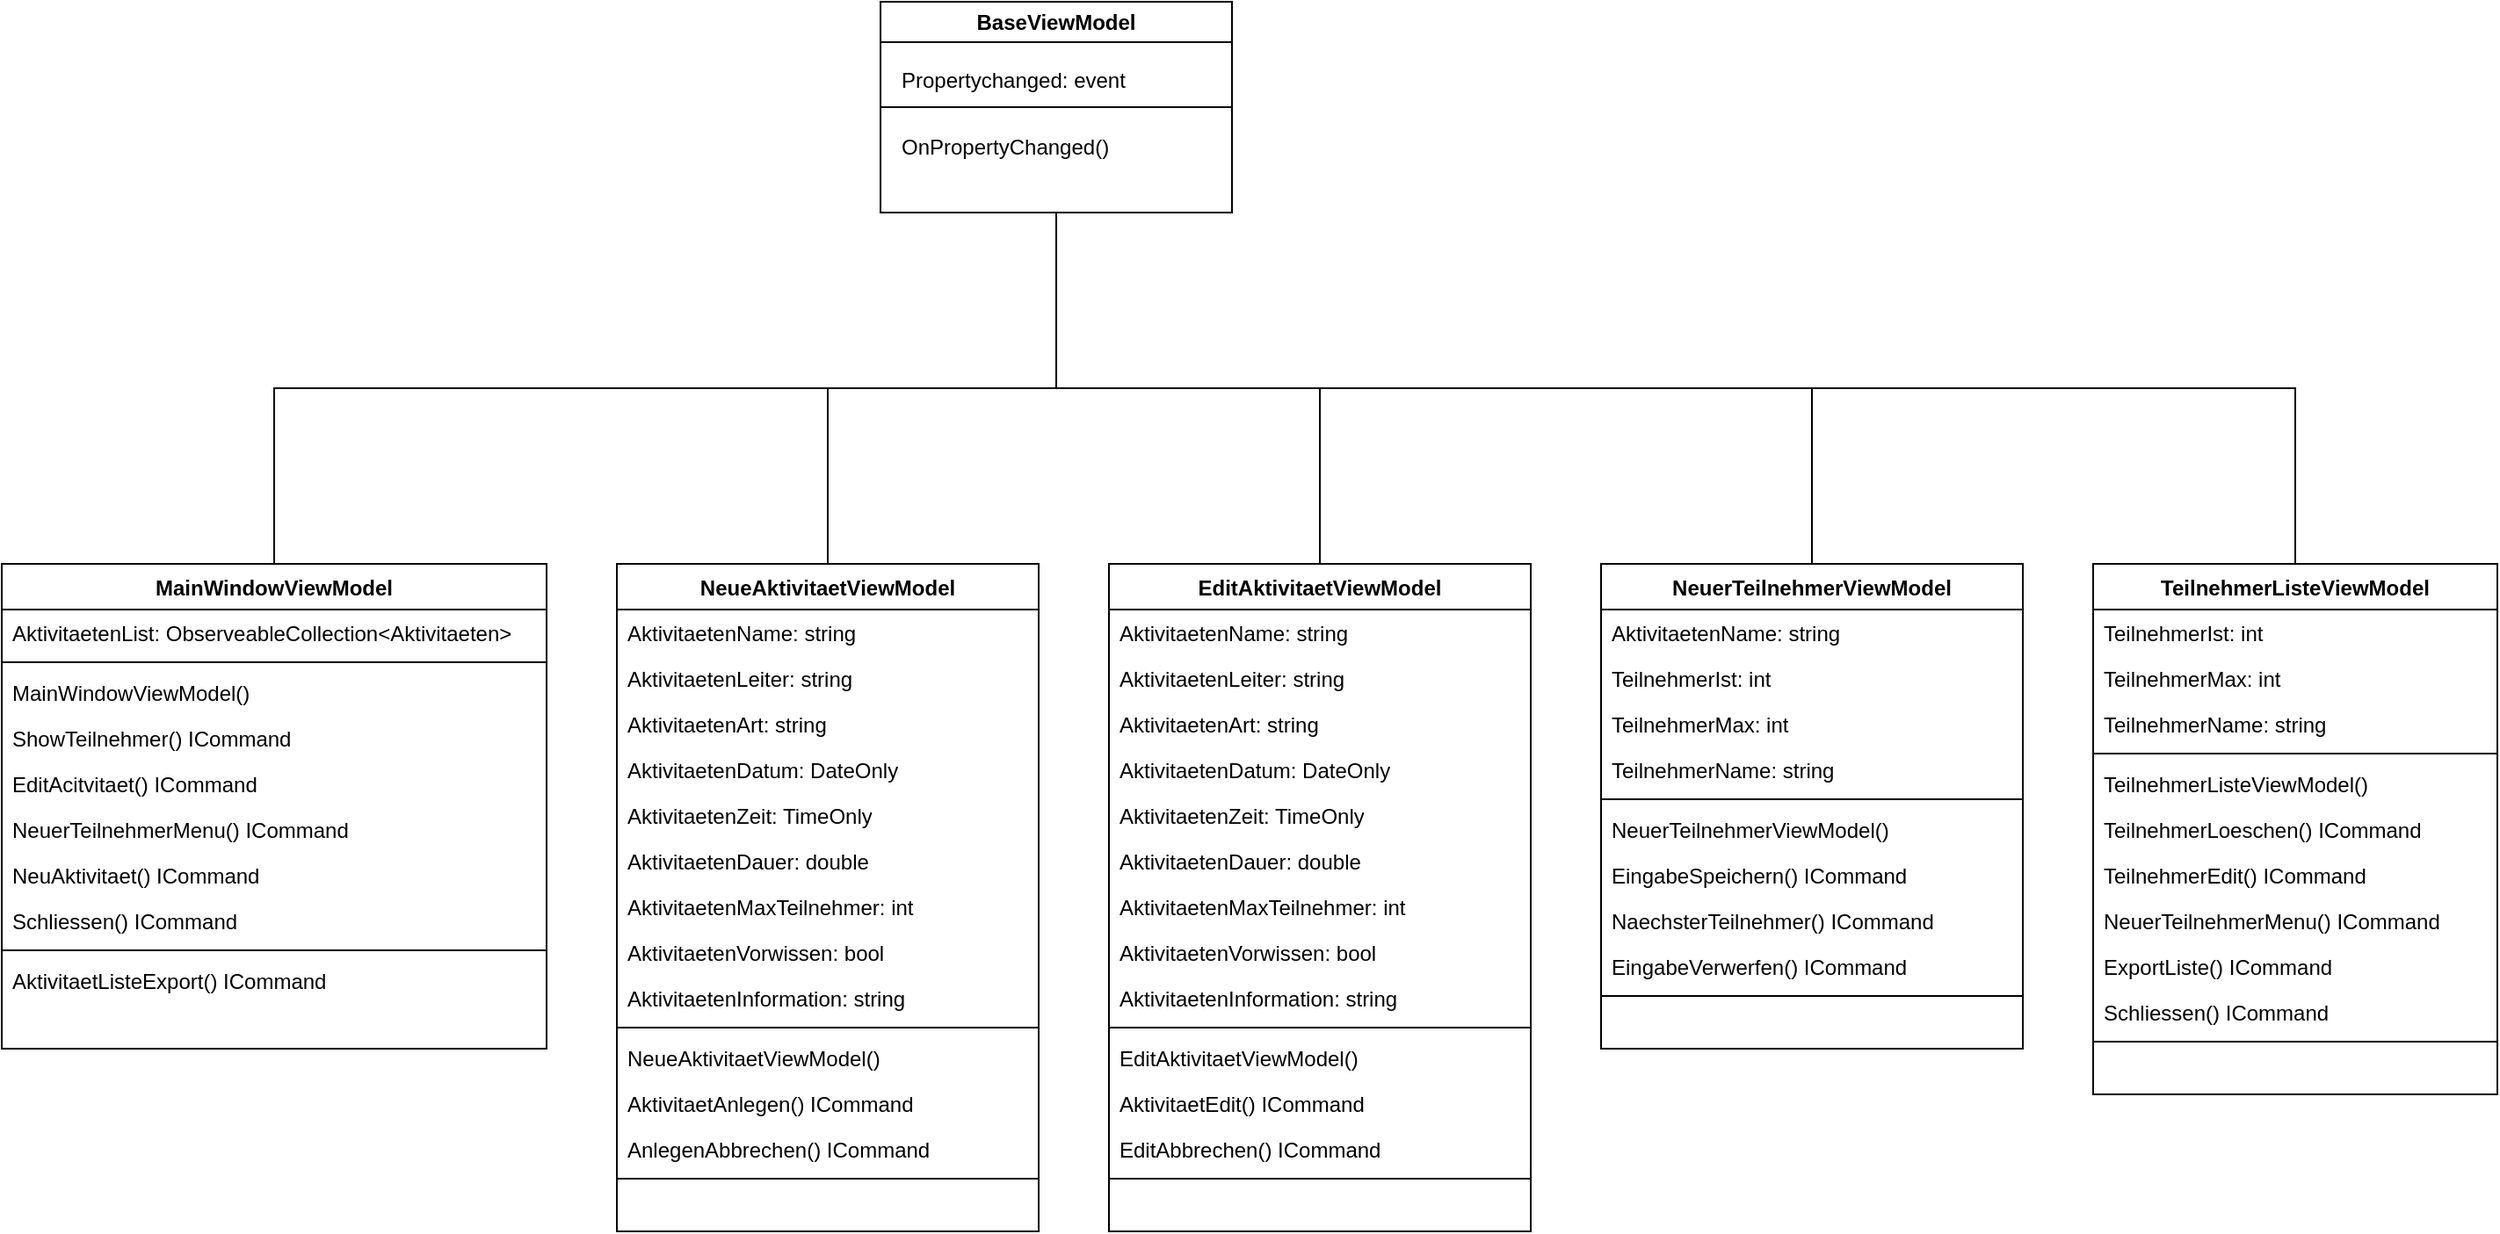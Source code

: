 <mxfile version="21.6.2" type="github">
  <diagram name="Page-1" id="RdVm4Sz-uKxTIq5BJe5c">
    <mxGraphModel dx="2074" dy="1153" grid="1" gridSize="10" guides="1" tooltips="1" connect="1" arrows="1" fold="1" page="1" pageScale="1" pageWidth="1654" pageHeight="1169" math="0" shadow="0">
      <root>
        <mxCell id="0" />
        <mxCell id="1" parent="0" />
        <mxCell id="Tb_Kh7ZDN0dCihc9eWvm-25" value="BaseViewModel" style="swimlane;whiteSpace=wrap;html=1;" parent="1" vertex="1">
          <mxGeometry x="630" y="40" width="200" height="120" as="geometry" />
        </mxCell>
        <mxCell id="Tb_Kh7ZDN0dCihc9eWvm-26" value="&lt;div align=&quot;left&quot;&gt;Propertychanged: event&lt;/div&gt;" style="text;html=1;align=left;verticalAlign=middle;resizable=0;points=[];autosize=1;strokeColor=none;fillColor=none;" parent="Tb_Kh7ZDN0dCihc9eWvm-25" vertex="1">
          <mxGeometry x="10" y="30" width="150" height="30" as="geometry" />
        </mxCell>
        <mxCell id="Tb_Kh7ZDN0dCihc9eWvm-27" value="" style="edgeStyle=none;orthogonalLoop=1;jettySize=auto;html=1;rounded=0;endArrow=none;endFill=0;" parent="Tb_Kh7ZDN0dCihc9eWvm-25" edge="1">
          <mxGeometry width="100" relative="1" as="geometry">
            <mxPoint y="60" as="sourcePoint" />
            <mxPoint x="200" y="60" as="targetPoint" />
            <Array as="points">
              <mxPoint x="100" y="60" />
            </Array>
          </mxGeometry>
        </mxCell>
        <mxCell id="Tb_Kh7ZDN0dCihc9eWvm-28" value="&lt;div align=&quot;left&quot;&gt;OnPropertyChanged()&lt;/div&gt;" style="text;html=1;align=left;verticalAlign=middle;resizable=0;points=[];autosize=1;strokeColor=none;fillColor=none;" parent="Tb_Kh7ZDN0dCihc9eWvm-25" vertex="1">
          <mxGeometry x="10" y="68" width="140" height="30" as="geometry" />
        </mxCell>
        <mxCell id="oz02Voas3NL-4zCet6B7-52" style="edgeStyle=orthogonalEdgeStyle;rounded=0;orthogonalLoop=1;jettySize=auto;html=1;exitX=0.5;exitY=0;exitDx=0;exitDy=0;endArrow=none;endFill=0;" edge="1" parent="1" source="Tb_Kh7ZDN0dCihc9eWvm-29">
          <mxGeometry relative="1" as="geometry">
            <mxPoint x="600" y="260" as="targetPoint" />
          </mxGeometry>
        </mxCell>
        <mxCell id="Tb_Kh7ZDN0dCihc9eWvm-29" value="NeueAktivitaetViewModel" style="swimlane;fontStyle=1;align=center;verticalAlign=top;childLayout=stackLayout;horizontal=1;startSize=26;horizontalStack=0;resizeParent=1;resizeParentMax=0;resizeLast=0;collapsible=1;marginBottom=0;whiteSpace=wrap;html=1;" parent="1" vertex="1">
          <mxGeometry x="480" y="360" width="240" height="380" as="geometry" />
        </mxCell>
        <mxCell id="Tb_Kh7ZDN0dCihc9eWvm-30" value="AktivitaetenName: string" style="text;strokeColor=none;fillColor=none;align=left;verticalAlign=top;spacingLeft=4;spacingRight=4;overflow=hidden;rotatable=0;points=[[0,0.5],[1,0.5]];portConstraint=eastwest;whiteSpace=wrap;html=1;" parent="Tb_Kh7ZDN0dCihc9eWvm-29" vertex="1">
          <mxGeometry y="26" width="240" height="26" as="geometry" />
        </mxCell>
        <mxCell id="Tb_Kh7ZDN0dCihc9eWvm-70" value="AktivitaetenLeiter: string" style="text;strokeColor=none;fillColor=none;align=left;verticalAlign=top;spacingLeft=4;spacingRight=4;overflow=hidden;rotatable=0;points=[[0,0.5],[1,0.5]];portConstraint=eastwest;whiteSpace=wrap;html=1;" parent="Tb_Kh7ZDN0dCihc9eWvm-29" vertex="1">
          <mxGeometry y="52" width="240" height="26" as="geometry" />
        </mxCell>
        <mxCell id="Tb_Kh7ZDN0dCihc9eWvm-69" value="AktivitaetenArt: string" style="text;strokeColor=none;fillColor=none;align=left;verticalAlign=top;spacingLeft=4;spacingRight=4;overflow=hidden;rotatable=0;points=[[0,0.5],[1,0.5]];portConstraint=eastwest;whiteSpace=wrap;html=1;" parent="Tb_Kh7ZDN0dCihc9eWvm-29" vertex="1">
          <mxGeometry y="78" width="240" height="26" as="geometry" />
        </mxCell>
        <mxCell id="Tb_Kh7ZDN0dCihc9eWvm-68" value="AktivitaetenDatum: DateOnly" style="text;strokeColor=none;fillColor=none;align=left;verticalAlign=top;spacingLeft=4;spacingRight=4;overflow=hidden;rotatable=0;points=[[0,0.5],[1,0.5]];portConstraint=eastwest;whiteSpace=wrap;html=1;" parent="Tb_Kh7ZDN0dCihc9eWvm-29" vertex="1">
          <mxGeometry y="104" width="240" height="26" as="geometry" />
        </mxCell>
        <mxCell id="Tb_Kh7ZDN0dCihc9eWvm-67" value="AktivitaetenZeit: TimeOnly" style="text;strokeColor=none;fillColor=none;align=left;verticalAlign=top;spacingLeft=4;spacingRight=4;overflow=hidden;rotatable=0;points=[[0,0.5],[1,0.5]];portConstraint=eastwest;whiteSpace=wrap;html=1;" parent="Tb_Kh7ZDN0dCihc9eWvm-29" vertex="1">
          <mxGeometry y="130" width="240" height="26" as="geometry" />
        </mxCell>
        <mxCell id="Tb_Kh7ZDN0dCihc9eWvm-66" value="AktivitaetenDauer: double" style="text;strokeColor=none;fillColor=none;align=left;verticalAlign=top;spacingLeft=4;spacingRight=4;overflow=hidden;rotatable=0;points=[[0,0.5],[1,0.5]];portConstraint=eastwest;whiteSpace=wrap;html=1;" parent="Tb_Kh7ZDN0dCihc9eWvm-29" vertex="1">
          <mxGeometry y="156" width="240" height="26" as="geometry" />
        </mxCell>
        <mxCell id="Tb_Kh7ZDN0dCihc9eWvm-65" value="AktivitaetenMaxTeilnehmer: int" style="text;strokeColor=none;fillColor=none;align=left;verticalAlign=top;spacingLeft=4;spacingRight=4;overflow=hidden;rotatable=0;points=[[0,0.5],[1,0.5]];portConstraint=eastwest;whiteSpace=wrap;html=1;" parent="Tb_Kh7ZDN0dCihc9eWvm-29" vertex="1">
          <mxGeometry y="182" width="240" height="26" as="geometry" />
        </mxCell>
        <mxCell id="Tb_Kh7ZDN0dCihc9eWvm-64" value="AktivitaetenVorwissen: bool" style="text;strokeColor=none;fillColor=none;align=left;verticalAlign=top;spacingLeft=4;spacingRight=4;overflow=hidden;rotatable=0;points=[[0,0.5],[1,0.5]];portConstraint=eastwest;whiteSpace=wrap;html=1;" parent="Tb_Kh7ZDN0dCihc9eWvm-29" vertex="1">
          <mxGeometry y="208" width="240" height="26" as="geometry" />
        </mxCell>
        <mxCell id="Tb_Kh7ZDN0dCihc9eWvm-71" value="AktivitaetenInformation: string" style="text;strokeColor=none;fillColor=none;align=left;verticalAlign=top;spacingLeft=4;spacingRight=4;overflow=hidden;rotatable=0;points=[[0,0.5],[1,0.5]];portConstraint=eastwest;whiteSpace=wrap;html=1;" parent="Tb_Kh7ZDN0dCihc9eWvm-29" vertex="1">
          <mxGeometry y="234" width="240" height="26" as="geometry" />
        </mxCell>
        <mxCell id="Tb_Kh7ZDN0dCihc9eWvm-31" value="" style="line;strokeWidth=1;fillColor=none;align=left;verticalAlign=middle;spacingTop=-1;spacingLeft=3;spacingRight=3;rotatable=0;labelPosition=right;points=[];portConstraint=eastwest;strokeColor=inherit;" parent="Tb_Kh7ZDN0dCihc9eWvm-29" vertex="1">
          <mxGeometry y="260" width="240" height="8" as="geometry" />
        </mxCell>
        <mxCell id="Tb_Kh7ZDN0dCihc9eWvm-32" value="NeueAktivitaetViewModel()" style="text;strokeColor=none;fillColor=none;align=left;verticalAlign=top;spacingLeft=4;spacingRight=4;overflow=hidden;rotatable=0;points=[[0,0.5],[1,0.5]];portConstraint=eastwest;whiteSpace=wrap;html=1;" parent="Tb_Kh7ZDN0dCihc9eWvm-29" vertex="1">
          <mxGeometry y="268" width="240" height="26" as="geometry" />
        </mxCell>
        <mxCell id="Tb_Kh7ZDN0dCihc9eWvm-38" value="AktivitaetAnlegen() ICommand" style="text;strokeColor=none;fillColor=none;align=left;verticalAlign=top;spacingLeft=4;spacingRight=4;overflow=hidden;rotatable=0;points=[[0,0.5],[1,0.5]];portConstraint=eastwest;whiteSpace=wrap;html=1;" parent="Tb_Kh7ZDN0dCihc9eWvm-29" vertex="1">
          <mxGeometry y="294" width="240" height="26" as="geometry" />
        </mxCell>
        <mxCell id="Tb_Kh7ZDN0dCihc9eWvm-37" value="AnlegenAbbrechen() ICommand" style="text;strokeColor=none;fillColor=none;align=left;verticalAlign=top;spacingLeft=4;spacingRight=4;overflow=hidden;rotatable=0;points=[[0,0.5],[1,0.5]];portConstraint=eastwest;whiteSpace=wrap;html=1;" parent="Tb_Kh7ZDN0dCihc9eWvm-29" vertex="1">
          <mxGeometry y="320" width="240" height="26" as="geometry" />
        </mxCell>
        <mxCell id="Tb_Kh7ZDN0dCihc9eWvm-41" value="" style="line;strokeWidth=1;fillColor=none;align=left;verticalAlign=middle;spacingTop=-1;spacingLeft=3;spacingRight=3;rotatable=0;labelPosition=right;points=[];portConstraint=eastwest;strokeColor=inherit;" parent="Tb_Kh7ZDN0dCihc9eWvm-29" vertex="1">
          <mxGeometry y="346" width="240" height="8" as="geometry" />
        </mxCell>
        <mxCell id="Tb_Kh7ZDN0dCihc9eWvm-39" style="text;strokeColor=none;fillColor=none;align=left;verticalAlign=top;spacingLeft=4;spacingRight=4;overflow=hidden;rotatable=0;points=[[0,0.5],[1,0.5]];portConstraint=eastwest;whiteSpace=wrap;html=1;" parent="Tb_Kh7ZDN0dCihc9eWvm-29" vertex="1">
          <mxGeometry y="354" width="240" height="26" as="geometry" />
        </mxCell>
        <mxCell id="oz02Voas3NL-4zCet6B7-51" style="edgeStyle=orthogonalEdgeStyle;rounded=0;orthogonalLoop=1;jettySize=auto;html=1;exitX=0.5;exitY=0;exitDx=0;exitDy=0;entryX=0.5;entryY=1;entryDx=0;entryDy=0;endArrow=none;endFill=0;" edge="1" parent="1" source="Tb_Kh7ZDN0dCihc9eWvm-53" target="Tb_Kh7ZDN0dCihc9eWvm-25">
          <mxGeometry relative="1" as="geometry" />
        </mxCell>
        <mxCell id="Tb_Kh7ZDN0dCihc9eWvm-53" value="MainWindowViewModel" style="swimlane;fontStyle=1;align=center;verticalAlign=top;childLayout=stackLayout;horizontal=1;startSize=26;horizontalStack=0;resizeParent=1;resizeParentMax=0;resizeLast=0;collapsible=1;marginBottom=0;whiteSpace=wrap;html=1;" parent="1" vertex="1">
          <mxGeometry x="130" y="360" width="310" height="276" as="geometry" />
        </mxCell>
        <mxCell id="Tb_Kh7ZDN0dCihc9eWvm-54" value="AktivitaetenList: ObserveableCollection&amp;lt;Aktivitaeten&amp;gt;" style="text;strokeColor=none;fillColor=none;align=left;verticalAlign=top;spacingLeft=4;spacingRight=4;overflow=hidden;rotatable=0;points=[[0,0.5],[1,0.5]];portConstraint=eastwest;whiteSpace=wrap;html=1;" parent="Tb_Kh7ZDN0dCihc9eWvm-53" vertex="1">
          <mxGeometry y="26" width="310" height="26" as="geometry" />
        </mxCell>
        <mxCell id="Tb_Kh7ZDN0dCihc9eWvm-55" value="" style="line;strokeWidth=1;fillColor=none;align=left;verticalAlign=middle;spacingTop=-1;spacingLeft=3;spacingRight=3;rotatable=0;labelPosition=right;points=[];portConstraint=eastwest;strokeColor=inherit;" parent="Tb_Kh7ZDN0dCihc9eWvm-53" vertex="1">
          <mxGeometry y="52" width="310" height="8" as="geometry" />
        </mxCell>
        <mxCell id="Tb_Kh7ZDN0dCihc9eWvm-56" value="MainWindowViewModel()" style="text;strokeColor=none;fillColor=none;align=left;verticalAlign=top;spacingLeft=4;spacingRight=4;overflow=hidden;rotatable=0;points=[[0,0.5],[1,0.5]];portConstraint=eastwest;whiteSpace=wrap;html=1;" parent="Tb_Kh7ZDN0dCihc9eWvm-53" vertex="1">
          <mxGeometry y="60" width="310" height="26" as="geometry" />
        </mxCell>
        <mxCell id="Tb_Kh7ZDN0dCihc9eWvm-57" value="ShowTeilnehmer() ICommand" style="text;strokeColor=none;fillColor=none;align=left;verticalAlign=top;spacingLeft=4;spacingRight=4;overflow=hidden;rotatable=0;points=[[0,0.5],[1,0.5]];portConstraint=eastwest;whiteSpace=wrap;html=1;" parent="Tb_Kh7ZDN0dCihc9eWvm-53" vertex="1">
          <mxGeometry y="86" width="310" height="26" as="geometry" />
        </mxCell>
        <mxCell id="Tb_Kh7ZDN0dCihc9eWvm-58" value="EditAcitvitaet() ICommand" style="text;strokeColor=none;fillColor=none;align=left;verticalAlign=top;spacingLeft=4;spacingRight=4;overflow=hidden;rotatable=0;points=[[0,0.5],[1,0.5]];portConstraint=eastwest;whiteSpace=wrap;html=1;" parent="Tb_Kh7ZDN0dCihc9eWvm-53" vertex="1">
          <mxGeometry y="112" width="310" height="26" as="geometry" />
        </mxCell>
        <mxCell id="Tb_Kh7ZDN0dCihc9eWvm-59" value="NeuerTeilnehmerMenu() ICommand" style="text;strokeColor=none;fillColor=none;align=left;verticalAlign=top;spacingLeft=4;spacingRight=4;overflow=hidden;rotatable=0;points=[[0,0.5],[1,0.5]];portConstraint=eastwest;whiteSpace=wrap;html=1;" parent="Tb_Kh7ZDN0dCihc9eWvm-53" vertex="1">
          <mxGeometry y="138" width="310" height="26" as="geometry" />
        </mxCell>
        <mxCell id="Tb_Kh7ZDN0dCihc9eWvm-60" value="NeuAktivitaet() ICommand" style="text;strokeColor=none;fillColor=none;align=left;verticalAlign=top;spacingLeft=4;spacingRight=4;overflow=hidden;rotatable=0;points=[[0,0.5],[1,0.5]];portConstraint=eastwest;whiteSpace=wrap;html=1;" parent="Tb_Kh7ZDN0dCihc9eWvm-53" vertex="1">
          <mxGeometry y="164" width="310" height="26" as="geometry" />
        </mxCell>
        <mxCell id="oz02Voas3NL-4zCet6B7-17" value="Schliessen() ICommand" style="text;strokeColor=none;fillColor=none;align=left;verticalAlign=top;spacingLeft=4;spacingRight=4;overflow=hidden;rotatable=0;points=[[0,0.5],[1,0.5]];portConstraint=eastwest;whiteSpace=wrap;html=1;" vertex="1" parent="Tb_Kh7ZDN0dCihc9eWvm-53">
          <mxGeometry y="190" width="310" height="26" as="geometry" />
        </mxCell>
        <mxCell id="Tb_Kh7ZDN0dCihc9eWvm-61" value="" style="line;strokeWidth=1;fillColor=none;align=left;verticalAlign=middle;spacingTop=-1;spacingLeft=3;spacingRight=3;rotatable=0;labelPosition=right;points=[];portConstraint=eastwest;strokeColor=inherit;" parent="Tb_Kh7ZDN0dCihc9eWvm-53" vertex="1">
          <mxGeometry y="216" width="310" height="8" as="geometry" />
        </mxCell>
        <mxCell id="Tb_Kh7ZDN0dCihc9eWvm-62" value="AktivitaetListeExport() ICommand" style="text;strokeColor=none;fillColor=none;align=left;verticalAlign=top;spacingLeft=4;spacingRight=4;overflow=hidden;rotatable=0;points=[[0,0.5],[1,0.5]];portConstraint=eastwest;whiteSpace=wrap;html=1;" parent="Tb_Kh7ZDN0dCihc9eWvm-53" vertex="1">
          <mxGeometry y="224" width="310" height="26" as="geometry" />
        </mxCell>
        <mxCell id="Tb_Kh7ZDN0dCihc9eWvm-63" style="text;strokeColor=none;fillColor=none;align=left;verticalAlign=top;spacingLeft=4;spacingRight=4;overflow=hidden;rotatable=0;points=[[0,0.5],[1,0.5]];portConstraint=eastwest;whiteSpace=wrap;html=1;" parent="Tb_Kh7ZDN0dCihc9eWvm-53" vertex="1">
          <mxGeometry y="250" width="310" height="26" as="geometry" />
        </mxCell>
        <mxCell id="oz02Voas3NL-4zCet6B7-54" style="edgeStyle=orthogonalEdgeStyle;rounded=0;orthogonalLoop=1;jettySize=auto;html=1;endArrow=none;endFill=0;" edge="1" parent="1" source="oz02Voas3NL-4zCet6B7-1">
          <mxGeometry relative="1" as="geometry">
            <mxPoint x="880" y="260" as="targetPoint" />
          </mxGeometry>
        </mxCell>
        <mxCell id="oz02Voas3NL-4zCet6B7-1" value="EditAktivitaetViewModel" style="swimlane;fontStyle=1;align=center;verticalAlign=top;childLayout=stackLayout;horizontal=1;startSize=26;horizontalStack=0;resizeParent=1;resizeParentMax=0;resizeLast=0;collapsible=1;marginBottom=0;whiteSpace=wrap;html=1;" vertex="1" parent="1">
          <mxGeometry x="760" y="360" width="240" height="380" as="geometry" />
        </mxCell>
        <mxCell id="oz02Voas3NL-4zCet6B7-2" value="AktivitaetenName: string" style="text;strokeColor=none;fillColor=none;align=left;verticalAlign=top;spacingLeft=4;spacingRight=4;overflow=hidden;rotatable=0;points=[[0,0.5],[1,0.5]];portConstraint=eastwest;whiteSpace=wrap;html=1;" vertex="1" parent="oz02Voas3NL-4zCet6B7-1">
          <mxGeometry y="26" width="240" height="26" as="geometry" />
        </mxCell>
        <mxCell id="oz02Voas3NL-4zCet6B7-3" value="AktivitaetenLeiter: string" style="text;strokeColor=none;fillColor=none;align=left;verticalAlign=top;spacingLeft=4;spacingRight=4;overflow=hidden;rotatable=0;points=[[0,0.5],[1,0.5]];portConstraint=eastwest;whiteSpace=wrap;html=1;" vertex="1" parent="oz02Voas3NL-4zCet6B7-1">
          <mxGeometry y="52" width="240" height="26" as="geometry" />
        </mxCell>
        <mxCell id="oz02Voas3NL-4zCet6B7-4" value="AktivitaetenArt: string" style="text;strokeColor=none;fillColor=none;align=left;verticalAlign=top;spacingLeft=4;spacingRight=4;overflow=hidden;rotatable=0;points=[[0,0.5],[1,0.5]];portConstraint=eastwest;whiteSpace=wrap;html=1;" vertex="1" parent="oz02Voas3NL-4zCet6B7-1">
          <mxGeometry y="78" width="240" height="26" as="geometry" />
        </mxCell>
        <mxCell id="oz02Voas3NL-4zCet6B7-5" value="AktivitaetenDatum: DateOnly" style="text;strokeColor=none;fillColor=none;align=left;verticalAlign=top;spacingLeft=4;spacingRight=4;overflow=hidden;rotatable=0;points=[[0,0.5],[1,0.5]];portConstraint=eastwest;whiteSpace=wrap;html=1;" vertex="1" parent="oz02Voas3NL-4zCet6B7-1">
          <mxGeometry y="104" width="240" height="26" as="geometry" />
        </mxCell>
        <mxCell id="oz02Voas3NL-4zCet6B7-6" value="AktivitaetenZeit: TimeOnly" style="text;strokeColor=none;fillColor=none;align=left;verticalAlign=top;spacingLeft=4;spacingRight=4;overflow=hidden;rotatable=0;points=[[0,0.5],[1,0.5]];portConstraint=eastwest;whiteSpace=wrap;html=1;" vertex="1" parent="oz02Voas3NL-4zCet6B7-1">
          <mxGeometry y="130" width="240" height="26" as="geometry" />
        </mxCell>
        <mxCell id="oz02Voas3NL-4zCet6B7-7" value="AktivitaetenDauer: double" style="text;strokeColor=none;fillColor=none;align=left;verticalAlign=top;spacingLeft=4;spacingRight=4;overflow=hidden;rotatable=0;points=[[0,0.5],[1,0.5]];portConstraint=eastwest;whiteSpace=wrap;html=1;" vertex="1" parent="oz02Voas3NL-4zCet6B7-1">
          <mxGeometry y="156" width="240" height="26" as="geometry" />
        </mxCell>
        <mxCell id="oz02Voas3NL-4zCet6B7-8" value="AktivitaetenMaxTeilnehmer: int" style="text;strokeColor=none;fillColor=none;align=left;verticalAlign=top;spacingLeft=4;spacingRight=4;overflow=hidden;rotatable=0;points=[[0,0.5],[1,0.5]];portConstraint=eastwest;whiteSpace=wrap;html=1;" vertex="1" parent="oz02Voas3NL-4zCet6B7-1">
          <mxGeometry y="182" width="240" height="26" as="geometry" />
        </mxCell>
        <mxCell id="oz02Voas3NL-4zCet6B7-9" value="AktivitaetenVorwissen: bool" style="text;strokeColor=none;fillColor=none;align=left;verticalAlign=top;spacingLeft=4;spacingRight=4;overflow=hidden;rotatable=0;points=[[0,0.5],[1,0.5]];portConstraint=eastwest;whiteSpace=wrap;html=1;" vertex="1" parent="oz02Voas3NL-4zCet6B7-1">
          <mxGeometry y="208" width="240" height="26" as="geometry" />
        </mxCell>
        <mxCell id="oz02Voas3NL-4zCet6B7-10" value="AktivitaetenInformation: string" style="text;strokeColor=none;fillColor=none;align=left;verticalAlign=top;spacingLeft=4;spacingRight=4;overflow=hidden;rotatable=0;points=[[0,0.5],[1,0.5]];portConstraint=eastwest;whiteSpace=wrap;html=1;" vertex="1" parent="oz02Voas3NL-4zCet6B7-1">
          <mxGeometry y="234" width="240" height="26" as="geometry" />
        </mxCell>
        <mxCell id="oz02Voas3NL-4zCet6B7-11" value="" style="line;strokeWidth=1;fillColor=none;align=left;verticalAlign=middle;spacingTop=-1;spacingLeft=3;spacingRight=3;rotatable=0;labelPosition=right;points=[];portConstraint=eastwest;strokeColor=inherit;" vertex="1" parent="oz02Voas3NL-4zCet6B7-1">
          <mxGeometry y="260" width="240" height="8" as="geometry" />
        </mxCell>
        <mxCell id="oz02Voas3NL-4zCet6B7-12" value="EditAktivitaetViewModel()" style="text;strokeColor=none;fillColor=none;align=left;verticalAlign=top;spacingLeft=4;spacingRight=4;overflow=hidden;rotatable=0;points=[[0,0.5],[1,0.5]];portConstraint=eastwest;whiteSpace=wrap;html=1;" vertex="1" parent="oz02Voas3NL-4zCet6B7-1">
          <mxGeometry y="268" width="240" height="26" as="geometry" />
        </mxCell>
        <mxCell id="oz02Voas3NL-4zCet6B7-13" value="AktivitaetEdit() ICommand" style="text;strokeColor=none;fillColor=none;align=left;verticalAlign=top;spacingLeft=4;spacingRight=4;overflow=hidden;rotatable=0;points=[[0,0.5],[1,0.5]];portConstraint=eastwest;whiteSpace=wrap;html=1;" vertex="1" parent="oz02Voas3NL-4zCet6B7-1">
          <mxGeometry y="294" width="240" height="26" as="geometry" />
        </mxCell>
        <mxCell id="oz02Voas3NL-4zCet6B7-14" value="EditAbbrechen() ICommand" style="text;strokeColor=none;fillColor=none;align=left;verticalAlign=top;spacingLeft=4;spacingRight=4;overflow=hidden;rotatable=0;points=[[0,0.5],[1,0.5]];portConstraint=eastwest;whiteSpace=wrap;html=1;" vertex="1" parent="oz02Voas3NL-4zCet6B7-1">
          <mxGeometry y="320" width="240" height="26" as="geometry" />
        </mxCell>
        <mxCell id="oz02Voas3NL-4zCet6B7-15" value="" style="line;strokeWidth=1;fillColor=none;align=left;verticalAlign=middle;spacingTop=-1;spacingLeft=3;spacingRight=3;rotatable=0;labelPosition=right;points=[];portConstraint=eastwest;strokeColor=inherit;" vertex="1" parent="oz02Voas3NL-4zCet6B7-1">
          <mxGeometry y="346" width="240" height="8" as="geometry" />
        </mxCell>
        <mxCell id="oz02Voas3NL-4zCet6B7-16" style="text;strokeColor=none;fillColor=none;align=left;verticalAlign=top;spacingLeft=4;spacingRight=4;overflow=hidden;rotatable=0;points=[[0,0.5],[1,0.5]];portConstraint=eastwest;whiteSpace=wrap;html=1;" vertex="1" parent="oz02Voas3NL-4zCet6B7-1">
          <mxGeometry y="354" width="240" height="26" as="geometry" />
        </mxCell>
        <mxCell id="oz02Voas3NL-4zCet6B7-55" style="edgeStyle=orthogonalEdgeStyle;rounded=0;orthogonalLoop=1;jettySize=auto;html=1;exitX=0.5;exitY=0;exitDx=0;exitDy=0;endArrow=none;endFill=0;" edge="1" parent="1" source="oz02Voas3NL-4zCet6B7-18">
          <mxGeometry relative="1" as="geometry">
            <mxPoint x="1160" y="260" as="targetPoint" />
          </mxGeometry>
        </mxCell>
        <mxCell id="oz02Voas3NL-4zCet6B7-18" value="NeuerTeilnehmerViewModel" style="swimlane;fontStyle=1;align=center;verticalAlign=top;childLayout=stackLayout;horizontal=1;startSize=26;horizontalStack=0;resizeParent=1;resizeParentMax=0;resizeLast=0;collapsible=1;marginBottom=0;whiteSpace=wrap;html=1;" vertex="1" parent="1">
          <mxGeometry x="1040" y="360" width="240" height="276" as="geometry" />
        </mxCell>
        <mxCell id="oz02Voas3NL-4zCet6B7-19" value="AktivitaetenName: string" style="text;strokeColor=none;fillColor=none;align=left;verticalAlign=top;spacingLeft=4;spacingRight=4;overflow=hidden;rotatable=0;points=[[0,0.5],[1,0.5]];portConstraint=eastwest;whiteSpace=wrap;html=1;" vertex="1" parent="oz02Voas3NL-4zCet6B7-18">
          <mxGeometry y="26" width="240" height="26" as="geometry" />
        </mxCell>
        <mxCell id="oz02Voas3NL-4zCet6B7-25" value="TeilnehmerIst: int" style="text;strokeColor=none;fillColor=none;align=left;verticalAlign=top;spacingLeft=4;spacingRight=4;overflow=hidden;rotatable=0;points=[[0,0.5],[1,0.5]];portConstraint=eastwest;whiteSpace=wrap;html=1;" vertex="1" parent="oz02Voas3NL-4zCet6B7-18">
          <mxGeometry y="52" width="240" height="26" as="geometry" />
        </mxCell>
        <mxCell id="oz02Voas3NL-4zCet6B7-26" value="TeilnehmerMax: int" style="text;strokeColor=none;fillColor=none;align=left;verticalAlign=top;spacingLeft=4;spacingRight=4;overflow=hidden;rotatable=0;points=[[0,0.5],[1,0.5]];portConstraint=eastwest;whiteSpace=wrap;html=1;" vertex="1" parent="oz02Voas3NL-4zCet6B7-18">
          <mxGeometry y="78" width="240" height="26" as="geometry" />
        </mxCell>
        <mxCell id="oz02Voas3NL-4zCet6B7-27" value="TeilnehmerName: string" style="text;strokeColor=none;fillColor=none;align=left;verticalAlign=top;spacingLeft=4;spacingRight=4;overflow=hidden;rotatable=0;points=[[0,0.5],[1,0.5]];portConstraint=eastwest;whiteSpace=wrap;html=1;" vertex="1" parent="oz02Voas3NL-4zCet6B7-18">
          <mxGeometry y="104" width="240" height="26" as="geometry" />
        </mxCell>
        <mxCell id="oz02Voas3NL-4zCet6B7-28" value="" style="line;strokeWidth=1;fillColor=none;align=left;verticalAlign=middle;spacingTop=-1;spacingLeft=3;spacingRight=3;rotatable=0;labelPosition=right;points=[];portConstraint=eastwest;strokeColor=inherit;" vertex="1" parent="oz02Voas3NL-4zCet6B7-18">
          <mxGeometry y="130" width="240" height="8" as="geometry" />
        </mxCell>
        <mxCell id="oz02Voas3NL-4zCet6B7-29" value="NeuerTeilnehmerViewModel()" style="text;strokeColor=none;fillColor=none;align=left;verticalAlign=top;spacingLeft=4;spacingRight=4;overflow=hidden;rotatable=0;points=[[0,0.5],[1,0.5]];portConstraint=eastwest;whiteSpace=wrap;html=1;" vertex="1" parent="oz02Voas3NL-4zCet6B7-18">
          <mxGeometry y="138" width="240" height="26" as="geometry" />
        </mxCell>
        <mxCell id="oz02Voas3NL-4zCet6B7-34" value="EingabeSpeichern() ICommand" style="text;strokeColor=none;fillColor=none;align=left;verticalAlign=top;spacingLeft=4;spacingRight=4;overflow=hidden;rotatable=0;points=[[0,0.5],[1,0.5]];portConstraint=eastwest;whiteSpace=wrap;html=1;" vertex="1" parent="oz02Voas3NL-4zCet6B7-18">
          <mxGeometry y="164" width="240" height="26" as="geometry" />
        </mxCell>
        <mxCell id="oz02Voas3NL-4zCet6B7-30" value="NaechsterTeilnehmer() ICommand" style="text;strokeColor=none;fillColor=none;align=left;verticalAlign=top;spacingLeft=4;spacingRight=4;overflow=hidden;rotatable=0;points=[[0,0.5],[1,0.5]];portConstraint=eastwest;whiteSpace=wrap;html=1;" vertex="1" parent="oz02Voas3NL-4zCet6B7-18">
          <mxGeometry y="190" width="240" height="26" as="geometry" />
        </mxCell>
        <mxCell id="oz02Voas3NL-4zCet6B7-31" value="EingabeVerwerfen() ICommand" style="text;strokeColor=none;fillColor=none;align=left;verticalAlign=top;spacingLeft=4;spacingRight=4;overflow=hidden;rotatable=0;points=[[0,0.5],[1,0.5]];portConstraint=eastwest;whiteSpace=wrap;html=1;" vertex="1" parent="oz02Voas3NL-4zCet6B7-18">
          <mxGeometry y="216" width="240" height="26" as="geometry" />
        </mxCell>
        <mxCell id="oz02Voas3NL-4zCet6B7-32" value="" style="line;strokeWidth=1;fillColor=none;align=left;verticalAlign=middle;spacingTop=-1;spacingLeft=3;spacingRight=3;rotatable=0;labelPosition=right;points=[];portConstraint=eastwest;strokeColor=inherit;" vertex="1" parent="oz02Voas3NL-4zCet6B7-18">
          <mxGeometry y="242" width="240" height="8" as="geometry" />
        </mxCell>
        <mxCell id="oz02Voas3NL-4zCet6B7-33" style="text;strokeColor=none;fillColor=none;align=left;verticalAlign=top;spacingLeft=4;spacingRight=4;overflow=hidden;rotatable=0;points=[[0,0.5],[1,0.5]];portConstraint=eastwest;whiteSpace=wrap;html=1;" vertex="1" parent="oz02Voas3NL-4zCet6B7-18">
          <mxGeometry y="250" width="240" height="26" as="geometry" />
        </mxCell>
        <mxCell id="oz02Voas3NL-4zCet6B7-53" style="edgeStyle=orthogonalEdgeStyle;rounded=0;orthogonalLoop=1;jettySize=auto;html=1;exitX=0.5;exitY=0;exitDx=0;exitDy=0;entryX=0.5;entryY=1;entryDx=0;entryDy=0;endArrow=none;endFill=0;" edge="1" parent="1" source="oz02Voas3NL-4zCet6B7-35" target="Tb_Kh7ZDN0dCihc9eWvm-25">
          <mxGeometry relative="1" as="geometry" />
        </mxCell>
        <mxCell id="oz02Voas3NL-4zCet6B7-35" value="TeilnehmerListeViewModel" style="swimlane;fontStyle=1;align=center;verticalAlign=top;childLayout=stackLayout;horizontal=1;startSize=26;horizontalStack=0;resizeParent=1;resizeParentMax=0;resizeLast=0;collapsible=1;marginBottom=0;whiteSpace=wrap;html=1;" vertex="1" parent="1">
          <mxGeometry x="1320" y="360" width="230" height="302" as="geometry" />
        </mxCell>
        <mxCell id="oz02Voas3NL-4zCet6B7-37" value="TeilnehmerIst: int" style="text;strokeColor=none;fillColor=none;align=left;verticalAlign=top;spacingLeft=4;spacingRight=4;overflow=hidden;rotatable=0;points=[[0,0.5],[1,0.5]];portConstraint=eastwest;whiteSpace=wrap;html=1;" vertex="1" parent="oz02Voas3NL-4zCet6B7-35">
          <mxGeometry y="26" width="230" height="26" as="geometry" />
        </mxCell>
        <mxCell id="oz02Voas3NL-4zCet6B7-38" value="TeilnehmerMax: int" style="text;strokeColor=none;fillColor=none;align=left;verticalAlign=top;spacingLeft=4;spacingRight=4;overflow=hidden;rotatable=0;points=[[0,0.5],[1,0.5]];portConstraint=eastwest;whiteSpace=wrap;html=1;" vertex="1" parent="oz02Voas3NL-4zCet6B7-35">
          <mxGeometry y="52" width="230" height="26" as="geometry" />
        </mxCell>
        <mxCell id="oz02Voas3NL-4zCet6B7-39" value="TeilnehmerName: string" style="text;strokeColor=none;fillColor=none;align=left;verticalAlign=top;spacingLeft=4;spacingRight=4;overflow=hidden;rotatable=0;points=[[0,0.5],[1,0.5]];portConstraint=eastwest;whiteSpace=wrap;html=1;" vertex="1" parent="oz02Voas3NL-4zCet6B7-35">
          <mxGeometry y="78" width="230" height="26" as="geometry" />
        </mxCell>
        <mxCell id="oz02Voas3NL-4zCet6B7-40" value="" style="line;strokeWidth=1;fillColor=none;align=left;verticalAlign=middle;spacingTop=-1;spacingLeft=3;spacingRight=3;rotatable=0;labelPosition=right;points=[];portConstraint=eastwest;strokeColor=inherit;" vertex="1" parent="oz02Voas3NL-4zCet6B7-35">
          <mxGeometry y="104" width="230" height="8" as="geometry" />
        </mxCell>
        <mxCell id="oz02Voas3NL-4zCet6B7-41" value="TeilnehmerListeViewModel()" style="text;strokeColor=none;fillColor=none;align=left;verticalAlign=top;spacingLeft=4;spacingRight=4;overflow=hidden;rotatable=0;points=[[0,0.5],[1,0.5]];portConstraint=eastwest;whiteSpace=wrap;html=1;" vertex="1" parent="oz02Voas3NL-4zCet6B7-35">
          <mxGeometry y="112" width="230" height="26" as="geometry" />
        </mxCell>
        <mxCell id="oz02Voas3NL-4zCet6B7-42" value="TeilnehmerLoeschen() ICommand" style="text;strokeColor=none;fillColor=none;align=left;verticalAlign=top;spacingLeft=4;spacingRight=4;overflow=hidden;rotatable=0;points=[[0,0.5],[1,0.5]];portConstraint=eastwest;whiteSpace=wrap;html=1;" vertex="1" parent="oz02Voas3NL-4zCet6B7-35">
          <mxGeometry y="138" width="230" height="26" as="geometry" />
        </mxCell>
        <mxCell id="oz02Voas3NL-4zCet6B7-48" value="TeilnehmerEdit() ICommand" style="text;strokeColor=none;fillColor=none;align=left;verticalAlign=top;spacingLeft=4;spacingRight=4;overflow=hidden;rotatable=0;points=[[0,0.5],[1,0.5]];portConstraint=eastwest;whiteSpace=wrap;html=1;" vertex="1" parent="oz02Voas3NL-4zCet6B7-35">
          <mxGeometry y="164" width="230" height="26" as="geometry" />
        </mxCell>
        <mxCell id="oz02Voas3NL-4zCet6B7-43" value="NeuerTeilnehmerMenu() ICommand" style="text;strokeColor=none;fillColor=none;align=left;verticalAlign=top;spacingLeft=4;spacingRight=4;overflow=hidden;rotatable=0;points=[[0,0.5],[1,0.5]];portConstraint=eastwest;whiteSpace=wrap;html=1;" vertex="1" parent="oz02Voas3NL-4zCet6B7-35">
          <mxGeometry y="190" width="230" height="26" as="geometry" />
        </mxCell>
        <mxCell id="oz02Voas3NL-4zCet6B7-49" value="ExportListe() ICommand" style="text;strokeColor=none;fillColor=none;align=left;verticalAlign=top;spacingLeft=4;spacingRight=4;overflow=hidden;rotatable=0;points=[[0,0.5],[1,0.5]];portConstraint=eastwest;whiteSpace=wrap;html=1;" vertex="1" parent="oz02Voas3NL-4zCet6B7-35">
          <mxGeometry y="216" width="230" height="26" as="geometry" />
        </mxCell>
        <mxCell id="oz02Voas3NL-4zCet6B7-44" value="Schliessen() ICommand" style="text;strokeColor=none;fillColor=none;align=left;verticalAlign=top;spacingLeft=4;spacingRight=4;overflow=hidden;rotatable=0;points=[[0,0.5],[1,0.5]];portConstraint=eastwest;whiteSpace=wrap;html=1;" vertex="1" parent="oz02Voas3NL-4zCet6B7-35">
          <mxGeometry y="242" width="230" height="26" as="geometry" />
        </mxCell>
        <mxCell id="oz02Voas3NL-4zCet6B7-45" value="" style="line;strokeWidth=1;fillColor=none;align=left;verticalAlign=middle;spacingTop=-1;spacingLeft=3;spacingRight=3;rotatable=0;labelPosition=right;points=[];portConstraint=eastwest;strokeColor=inherit;" vertex="1" parent="oz02Voas3NL-4zCet6B7-35">
          <mxGeometry y="268" width="230" height="8" as="geometry" />
        </mxCell>
        <mxCell id="oz02Voas3NL-4zCet6B7-46" style="text;strokeColor=none;fillColor=none;align=left;verticalAlign=top;spacingLeft=4;spacingRight=4;overflow=hidden;rotatable=0;points=[[0,0.5],[1,0.5]];portConstraint=eastwest;whiteSpace=wrap;html=1;" vertex="1" parent="oz02Voas3NL-4zCet6B7-35">
          <mxGeometry y="276" width="230" height="26" as="geometry" />
        </mxCell>
      </root>
    </mxGraphModel>
  </diagram>
</mxfile>
